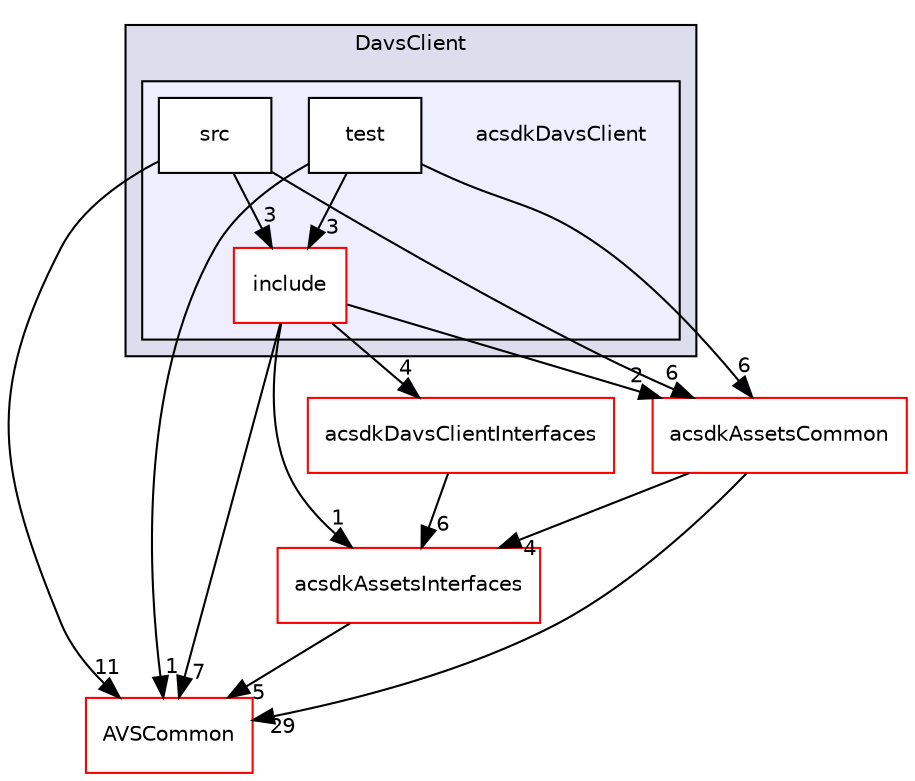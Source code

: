 digraph "/workplace/avs-device-sdk/capabilities/DavsClient/acsdkDavsClient" {
  compound=true
  node [ fontsize="10", fontname="Helvetica"];
  edge [ labelfontsize="10", labelfontname="Helvetica"];
  subgraph clusterdir_de622777c97862544df14465483f72cc {
    graph [ bgcolor="#ddddee", pencolor="black", label="DavsClient" fontname="Helvetica", fontsize="10", URL="dir_de622777c97862544df14465483f72cc.html"]
  subgraph clusterdir_1b771e0742e1eb46a233da8f3c32c08b {
    graph [ bgcolor="#eeeeff", pencolor="black", label="" URL="dir_1b771e0742e1eb46a233da8f3c32c08b.html"];
    dir_1b771e0742e1eb46a233da8f3c32c08b [shape=plaintext label="acsdkDavsClient"];
    dir_0160a216f7f90e15235a7c5d5b56ca25 [shape=box label="include" color="red" fillcolor="white" style="filled" URL="dir_0160a216f7f90e15235a7c5d5b56ca25.html"];
    dir_46d0c090b512aa57ae070485c005460e [shape=box label="src" color="black" fillcolor="white" style="filled" URL="dir_46d0c090b512aa57ae070485c005460e.html"];
    dir_e6b1d76f7db50a4599615ed828358edd [shape=box label="test" color="black" fillcolor="white" style="filled" URL="dir_e6b1d76f7db50a4599615ed828358edd.html"];
  }
  }
  dir_14afe551169e5fce2b1e13ac06c3b317 [shape=box label="acsdkAssetsInterfaces" fillcolor="white" style="filled" color="red" URL="dir_14afe551169e5fce2b1e13ac06c3b317.html"];
  dir_4812482f4baa78c35a6791ad3827aa2b [shape=box label="acsdkDavsClientInterfaces" fillcolor="white" style="filled" color="red" URL="dir_4812482f4baa78c35a6791ad3827aa2b.html"];
  dir_13e65effb2bde530b17b3d5eefcd0266 [shape=box label="AVSCommon" fillcolor="white" style="filled" color="red" URL="dir_13e65effb2bde530b17b3d5eefcd0266.html"];
  dir_9ac36c82d2435d2d600b1e14a3fa40c5 [shape=box label="acsdkAssetsCommon" fillcolor="white" style="filled" color="red" URL="dir_9ac36c82d2435d2d600b1e14a3fa40c5.html"];
  dir_14afe551169e5fce2b1e13ac06c3b317->dir_13e65effb2bde530b17b3d5eefcd0266 [headlabel="5", labeldistance=1.5 headhref="dir_000231_000017.html"];
  dir_4812482f4baa78c35a6791ad3827aa2b->dir_14afe551169e5fce2b1e13ac06c3b317 [headlabel="6", labeldistance=1.5 headhref="dir_000333_000231.html"];
  dir_9ac36c82d2435d2d600b1e14a3fa40c5->dir_14afe551169e5fce2b1e13ac06c3b317 [headlabel="4", labeldistance=1.5 headhref="dir_000330_000231.html"];
  dir_9ac36c82d2435d2d600b1e14a3fa40c5->dir_13e65effb2bde530b17b3d5eefcd0266 [headlabel="29", labeldistance=1.5 headhref="dir_000330_000017.html"];
  dir_0160a216f7f90e15235a7c5d5b56ca25->dir_14afe551169e5fce2b1e13ac06c3b317 [headlabel="1", labeldistance=1.5 headhref="dir_000346_000231.html"];
  dir_0160a216f7f90e15235a7c5d5b56ca25->dir_4812482f4baa78c35a6791ad3827aa2b [headlabel="4", labeldistance=1.5 headhref="dir_000346_000333.html"];
  dir_0160a216f7f90e15235a7c5d5b56ca25->dir_13e65effb2bde530b17b3d5eefcd0266 [headlabel="7", labeldistance=1.5 headhref="dir_000346_000017.html"];
  dir_0160a216f7f90e15235a7c5d5b56ca25->dir_9ac36c82d2435d2d600b1e14a3fa40c5 [headlabel="2", labeldistance=1.5 headhref="dir_000346_000330.html"];
  dir_e6b1d76f7db50a4599615ed828358edd->dir_13e65effb2bde530b17b3d5eefcd0266 [headlabel="1", labeldistance=1.5 headhref="dir_000349_000017.html"];
  dir_e6b1d76f7db50a4599615ed828358edd->dir_9ac36c82d2435d2d600b1e14a3fa40c5 [headlabel="6", labeldistance=1.5 headhref="dir_000349_000330.html"];
  dir_e6b1d76f7db50a4599615ed828358edd->dir_0160a216f7f90e15235a7c5d5b56ca25 [headlabel="3", labeldistance=1.5 headhref="dir_000349_000346.html"];
  dir_46d0c090b512aa57ae070485c005460e->dir_13e65effb2bde530b17b3d5eefcd0266 [headlabel="11", labeldistance=1.5 headhref="dir_000348_000017.html"];
  dir_46d0c090b512aa57ae070485c005460e->dir_9ac36c82d2435d2d600b1e14a3fa40c5 [headlabel="6", labeldistance=1.5 headhref="dir_000348_000330.html"];
  dir_46d0c090b512aa57ae070485c005460e->dir_0160a216f7f90e15235a7c5d5b56ca25 [headlabel="3", labeldistance=1.5 headhref="dir_000348_000346.html"];
}
